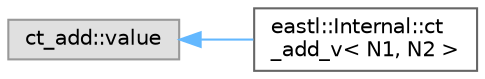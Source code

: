 digraph "类继承关系图"
{
 // LATEX_PDF_SIZE
  bgcolor="transparent";
  edge [fontname=Helvetica,fontsize=10,labelfontname=Helvetica,labelfontsize=10];
  node [fontname=Helvetica,fontsize=10,shape=box,height=0.2,width=0.4];
  rankdir="LR";
  Node0 [id="Node000000",label="ct_add::value",height=0.2,width=0.4,color="grey60", fillcolor="#E0E0E0", style="filled",tooltip=" "];
  Node0 -> Node1 [id="edge550_Node000000_Node000001",dir="back",color="steelblue1",style="solid",tooltip=" "];
  Node1 [id="Node000001",label="eastl::Internal::ct\l_add_v\< N1, N2 \>",height=0.2,width=0.4,color="grey40", fillcolor="white", style="filled",URL="$structeastl_1_1_internal_1_1ct__add__v.html",tooltip=" "];
}
